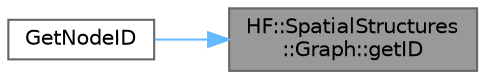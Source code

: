 digraph "HF::SpatialStructures::Graph::getID"
{
 // LATEX_PDF_SIZE
  bgcolor="transparent";
  edge [fontname=Helvetica,fontsize=10,labelfontname=Helvetica,labelfontsize=10];
  node [fontname=Helvetica,fontsize=10,shape=box,height=0.2,width=0.4];
  rankdir="RL";
  Node1 [label="HF::SpatialStructures\l::Graph::getID",height=0.2,width=0.4,color="gray40", fillcolor="grey60", style="filled", fontcolor="black",tooltip="Retrieve the ID for node in this graph."];
  Node1 -> Node2 [dir="back",color="steelblue1",style="solid"];
  Node2 [label="GetNodeID",height=0.2,width=0.4,color="grey40", fillcolor="white", style="filled",URL="$a00458.html#ga31fad78ce410cd523bb337f46b078b4c",tooltip="Get the ID of the given node in the graph. If the node does not exist, out_id  will be set to -1."];
}
